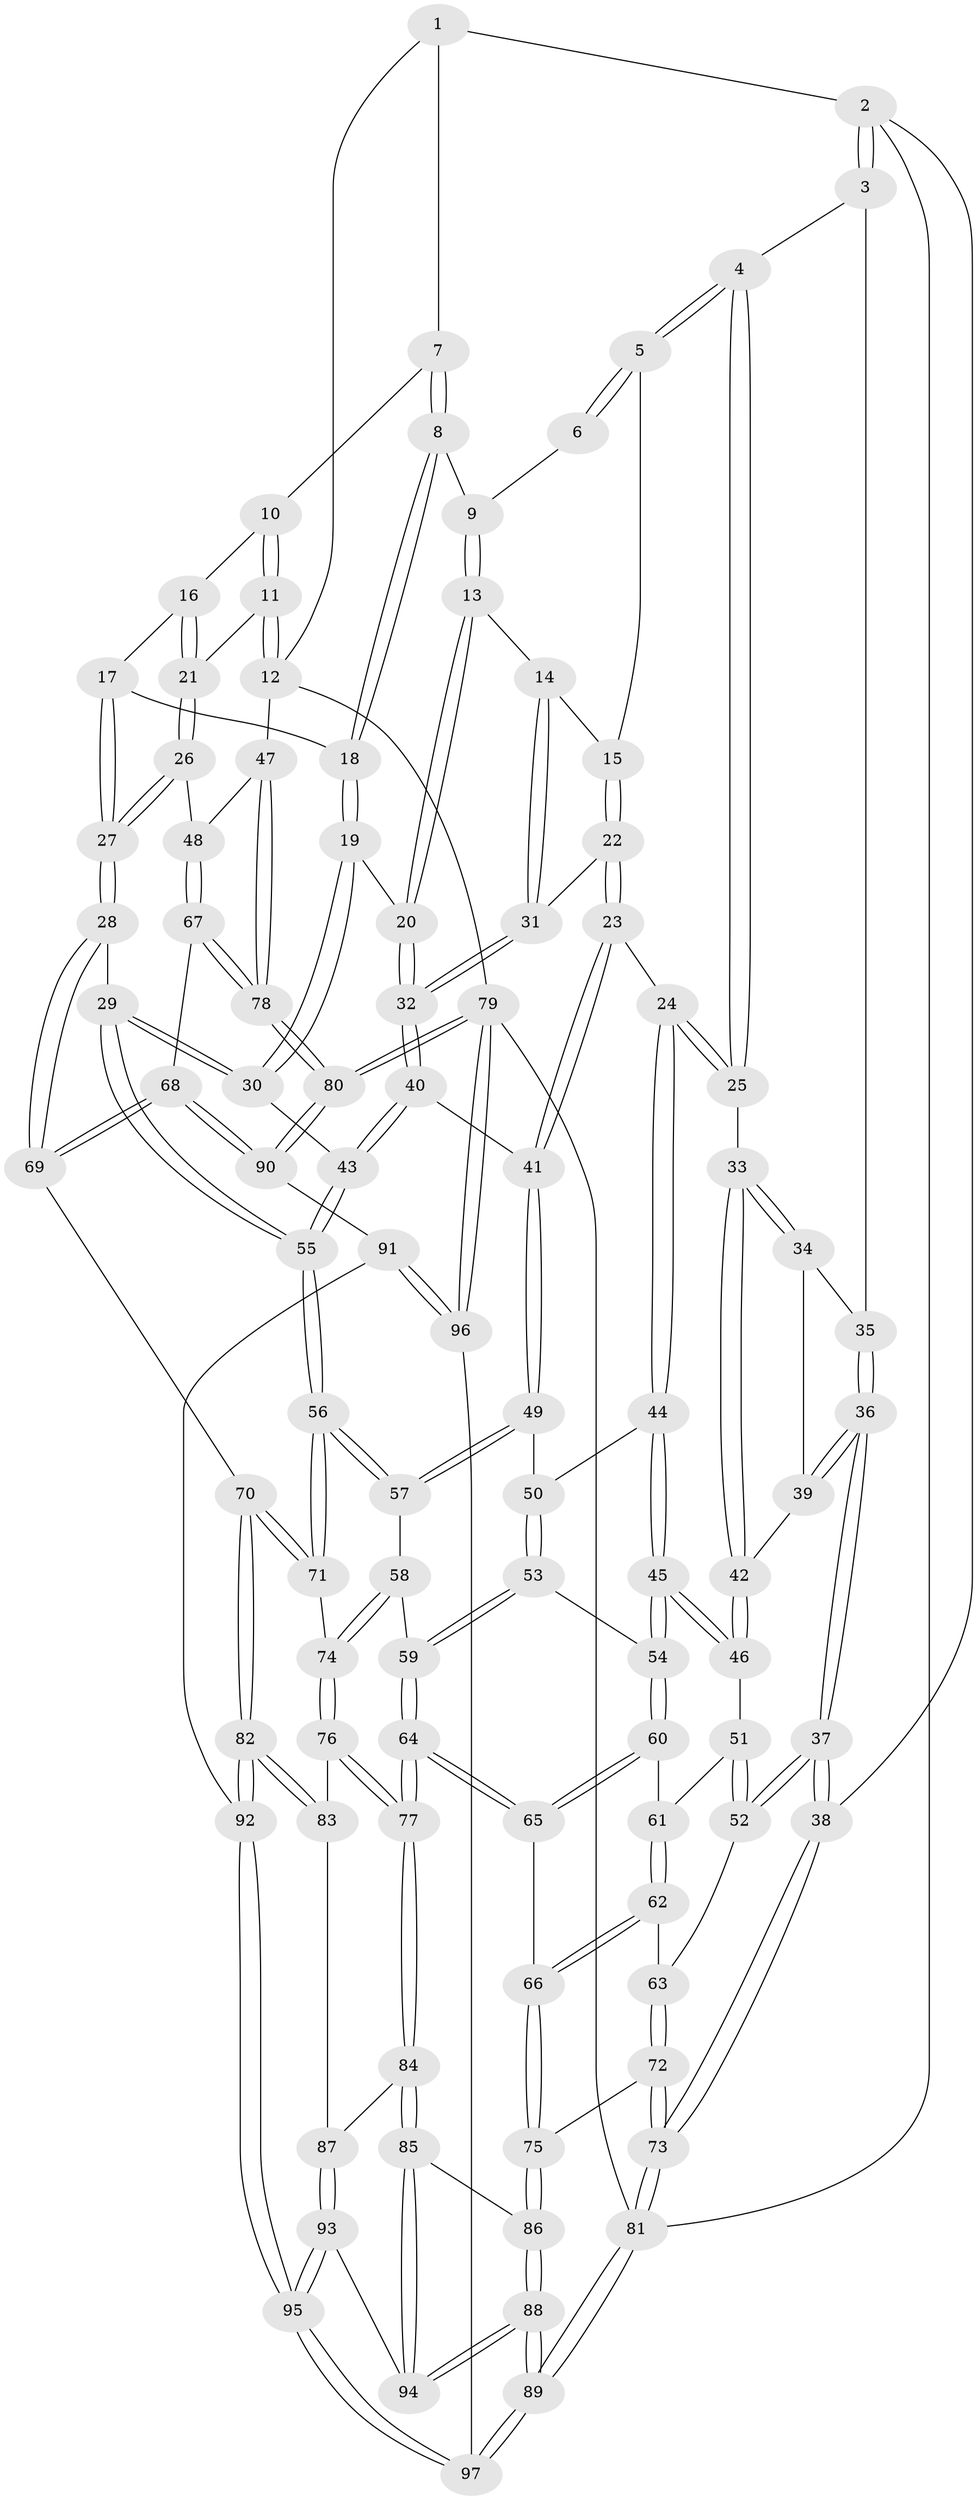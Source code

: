 // Generated by graph-tools (version 1.1) at 2025/11/02/27/25 16:11:52]
// undirected, 97 vertices, 239 edges
graph export_dot {
graph [start="1"]
  node [color=gray90,style=filled];
  1 [pos="+0.7566529565235546+0"];
  2 [pos="+0+0"];
  3 [pos="+0+0"];
  4 [pos="+0.2886277659086564+0"];
  5 [pos="+0.2902017124425046+0"];
  6 [pos="+0.5233691194914942+0"];
  7 [pos="+0.8151025673638784+0.07329697908533288"];
  8 [pos="+0.6471955312498313+0.1977734669910079"];
  9 [pos="+0.6273132916041227+0.17164133408929558"];
  10 [pos="+0.8368597734637445+0.11951659837125338"];
  11 [pos="+1+0.23276808382097444"];
  12 [pos="+1+0.24379312806862335"];
  13 [pos="+0.48439579734901317+0.22015510630439328"];
  14 [pos="+0.4718929576728299+0.2125766838804515"];
  15 [pos="+0.3606386660263802+0.05478683527856309"];
  16 [pos="+0.7996654717576264+0.21026358919869706"];
  17 [pos="+0.7025534638207841+0.23865895718335753"];
  18 [pos="+0.6513834366341736+0.22051644257318156"];
  19 [pos="+0.5858533134259535+0.3128368215263962"];
  20 [pos="+0.5763325964508828+0.3125359673500723"];
  21 [pos="+0.8310244813531689+0.3485129035514439"];
  22 [pos="+0.39578673337130377+0.3268095273330916"];
  23 [pos="+0.33042307906788476+0.3442784953435948"];
  24 [pos="+0.25890655896261355+0.336183317615354"];
  25 [pos="+0.24817059393573+0.32674266981522626"];
  26 [pos="+0.7782345235883922+0.4441732832835071"];
  27 [pos="+0.7723435423905965+0.4468302606353779"];
  28 [pos="+0.7664288640016929+0.4510425005647898"];
  29 [pos="+0.7576821496569248+0.4485575504445636"];
  30 [pos="+0.6540142144202937+0.38303912148288816"];
  31 [pos="+0.42773718115878134+0.32966160707575876"];
  32 [pos="+0.4815168771232169+0.39144303101900946"];
  33 [pos="+0.24458635705833787+0.3283340675934357"];
  34 [pos="+0.1281721113627031+0.3068738335351937"];
  35 [pos="+0.11121807545184013+0.29829322805020064"];
  36 [pos="+0+0.3906776208017938"];
  37 [pos="+0+0.42375977572038454"];
  38 [pos="+0+0.4101749312880139"];
  39 [pos="+0.09185529920504695+0.3695770915914969"];
  40 [pos="+0.4698211613679696+0.4444643121714283"];
  41 [pos="+0.4291022066651207+0.4459535651954051"];
  42 [pos="+0.17579262726450653+0.39851464461040864"];
  43 [pos="+0.493703351708109+0.4802977519931346"];
  44 [pos="+0.2843198891380996+0.4154632296848396"];
  45 [pos="+0.21270128385728984+0.5129578851677895"];
  46 [pos="+0.16198992812902974+0.42660418469792954"];
  47 [pos="+1+0.4752910277123907"];
  48 [pos="+0.9703818979211268+0.4921018484101147"];
  49 [pos="+0.34808861762677895+0.47953008758774635"];
  50 [pos="+0.32810185834615746+0.47130472202424184"];
  51 [pos="+0.07704206424501861+0.47736890247521"];
  52 [pos="+0+0.4588260041524356"];
  53 [pos="+0.25029489288744694+0.5452309713040003"];
  54 [pos="+0.21376478328981188+0.5310426840834979"];
  55 [pos="+0.5098491325391379+0.5229344494010916"];
  56 [pos="+0.5041002384311594+0.5766148193050841"];
  57 [pos="+0.35508942286019785+0.5216164002923144"];
  58 [pos="+0.3357770129791494+0.5999344745304096"];
  59 [pos="+0.29898842897155703+0.6137875751525467"];
  60 [pos="+0.18131953014560193+0.5505211050677923"];
  61 [pos="+0.11694715104029892+0.5235663782080181"];
  62 [pos="+0.08635148795051847+0.6209480353267302"];
  63 [pos="+0.04588286457838559+0.5969712987154723"];
  64 [pos="+0.2613636306194527+0.6879003318055033"];
  65 [pos="+0.1538136981262739+0.6686306222588578"];
  66 [pos="+0.12895999197676591+0.6776594515706449"];
  67 [pos="+0.8958902654400431+0.6578677322030906"];
  68 [pos="+0.7991954635663215+0.7031345318597697"];
  69 [pos="+0.7400336101089763+0.644431709851426"];
  70 [pos="+0.581459771371193+0.6828354490249604"];
  71 [pos="+0.5058374476516515+0.6065857476411226"];
  72 [pos="+0+0.6994971604685656"];
  73 [pos="+0+0.7237747659440076"];
  74 [pos="+0.43646243800021867+0.6282697968531402"];
  75 [pos="+0.10270985104195217+0.7147479171808222"];
  76 [pos="+0.3770615674149152+0.7283970401143381"];
  77 [pos="+0.27693540900527475+0.7159236331604876"];
  78 [pos="+1+0.6835295447333894"];
  79 [pos="+1+1"];
  80 [pos="+1+0.8533394130722078"];
  81 [pos="+0+1"];
  82 [pos="+0.5277932874218528+0.8453558831617539"];
  83 [pos="+0.3906675625096097+0.7475091252501435"];
  84 [pos="+0.26316869991509806+0.8014089900862987"];
  85 [pos="+0.13791582872999236+0.8473840933103944"];
  86 [pos="+0.1081286991963869+0.8506781818986793"];
  87 [pos="+0.3162414136834924+0.860921927955163"];
  88 [pos="+0+1"];
  89 [pos="+0+1"];
  90 [pos="+0.8139365659672132+0.7548289323063899"];
  91 [pos="+0.7911494071223508+0.8588507768231158"];
  92 [pos="+0.5304407537246945+0.9125618591384423"];
  93 [pos="+0.35988316313731367+0.9424968022460625"];
  94 [pos="+0.272887791603779+0.9316428491699948"];
  95 [pos="+0.4691221577384365+1"];
  96 [pos="+1+1"];
  97 [pos="+0.47050616890533253+1"];
  1 -- 2;
  1 -- 7;
  1 -- 12;
  2 -- 3;
  2 -- 3;
  2 -- 38;
  2 -- 81;
  3 -- 4;
  3 -- 35;
  4 -- 5;
  4 -- 5;
  4 -- 25;
  4 -- 25;
  5 -- 6;
  5 -- 6;
  5 -- 15;
  6 -- 9;
  7 -- 8;
  7 -- 8;
  7 -- 10;
  8 -- 9;
  8 -- 18;
  8 -- 18;
  9 -- 13;
  9 -- 13;
  10 -- 11;
  10 -- 11;
  10 -- 16;
  11 -- 12;
  11 -- 12;
  11 -- 21;
  12 -- 47;
  12 -- 79;
  13 -- 14;
  13 -- 20;
  13 -- 20;
  14 -- 15;
  14 -- 31;
  14 -- 31;
  15 -- 22;
  15 -- 22;
  16 -- 17;
  16 -- 21;
  16 -- 21;
  17 -- 18;
  17 -- 27;
  17 -- 27;
  18 -- 19;
  18 -- 19;
  19 -- 20;
  19 -- 30;
  19 -- 30;
  20 -- 32;
  20 -- 32;
  21 -- 26;
  21 -- 26;
  22 -- 23;
  22 -- 23;
  22 -- 31;
  23 -- 24;
  23 -- 41;
  23 -- 41;
  24 -- 25;
  24 -- 25;
  24 -- 44;
  24 -- 44;
  25 -- 33;
  26 -- 27;
  26 -- 27;
  26 -- 48;
  27 -- 28;
  27 -- 28;
  28 -- 29;
  28 -- 69;
  28 -- 69;
  29 -- 30;
  29 -- 30;
  29 -- 55;
  29 -- 55;
  30 -- 43;
  31 -- 32;
  31 -- 32;
  32 -- 40;
  32 -- 40;
  33 -- 34;
  33 -- 34;
  33 -- 42;
  33 -- 42;
  34 -- 35;
  34 -- 39;
  35 -- 36;
  35 -- 36;
  36 -- 37;
  36 -- 37;
  36 -- 39;
  36 -- 39;
  37 -- 38;
  37 -- 38;
  37 -- 52;
  37 -- 52;
  38 -- 73;
  38 -- 73;
  39 -- 42;
  40 -- 41;
  40 -- 43;
  40 -- 43;
  41 -- 49;
  41 -- 49;
  42 -- 46;
  42 -- 46;
  43 -- 55;
  43 -- 55;
  44 -- 45;
  44 -- 45;
  44 -- 50;
  45 -- 46;
  45 -- 46;
  45 -- 54;
  45 -- 54;
  46 -- 51;
  47 -- 48;
  47 -- 78;
  47 -- 78;
  48 -- 67;
  48 -- 67;
  49 -- 50;
  49 -- 57;
  49 -- 57;
  50 -- 53;
  50 -- 53;
  51 -- 52;
  51 -- 52;
  51 -- 61;
  52 -- 63;
  53 -- 54;
  53 -- 59;
  53 -- 59;
  54 -- 60;
  54 -- 60;
  55 -- 56;
  55 -- 56;
  56 -- 57;
  56 -- 57;
  56 -- 71;
  56 -- 71;
  57 -- 58;
  58 -- 59;
  58 -- 74;
  58 -- 74;
  59 -- 64;
  59 -- 64;
  60 -- 61;
  60 -- 65;
  60 -- 65;
  61 -- 62;
  61 -- 62;
  62 -- 63;
  62 -- 66;
  62 -- 66;
  63 -- 72;
  63 -- 72;
  64 -- 65;
  64 -- 65;
  64 -- 77;
  64 -- 77;
  65 -- 66;
  66 -- 75;
  66 -- 75;
  67 -- 68;
  67 -- 78;
  67 -- 78;
  68 -- 69;
  68 -- 69;
  68 -- 90;
  68 -- 90;
  69 -- 70;
  70 -- 71;
  70 -- 71;
  70 -- 82;
  70 -- 82;
  71 -- 74;
  72 -- 73;
  72 -- 73;
  72 -- 75;
  73 -- 81;
  73 -- 81;
  74 -- 76;
  74 -- 76;
  75 -- 86;
  75 -- 86;
  76 -- 77;
  76 -- 77;
  76 -- 83;
  77 -- 84;
  77 -- 84;
  78 -- 80;
  78 -- 80;
  79 -- 80;
  79 -- 80;
  79 -- 96;
  79 -- 96;
  79 -- 81;
  80 -- 90;
  80 -- 90;
  81 -- 89;
  81 -- 89;
  82 -- 83;
  82 -- 83;
  82 -- 92;
  82 -- 92;
  83 -- 87;
  84 -- 85;
  84 -- 85;
  84 -- 87;
  85 -- 86;
  85 -- 94;
  85 -- 94;
  86 -- 88;
  86 -- 88;
  87 -- 93;
  87 -- 93;
  88 -- 89;
  88 -- 89;
  88 -- 94;
  88 -- 94;
  89 -- 97;
  89 -- 97;
  90 -- 91;
  91 -- 92;
  91 -- 96;
  91 -- 96;
  92 -- 95;
  92 -- 95;
  93 -- 94;
  93 -- 95;
  93 -- 95;
  95 -- 97;
  95 -- 97;
  96 -- 97;
}
